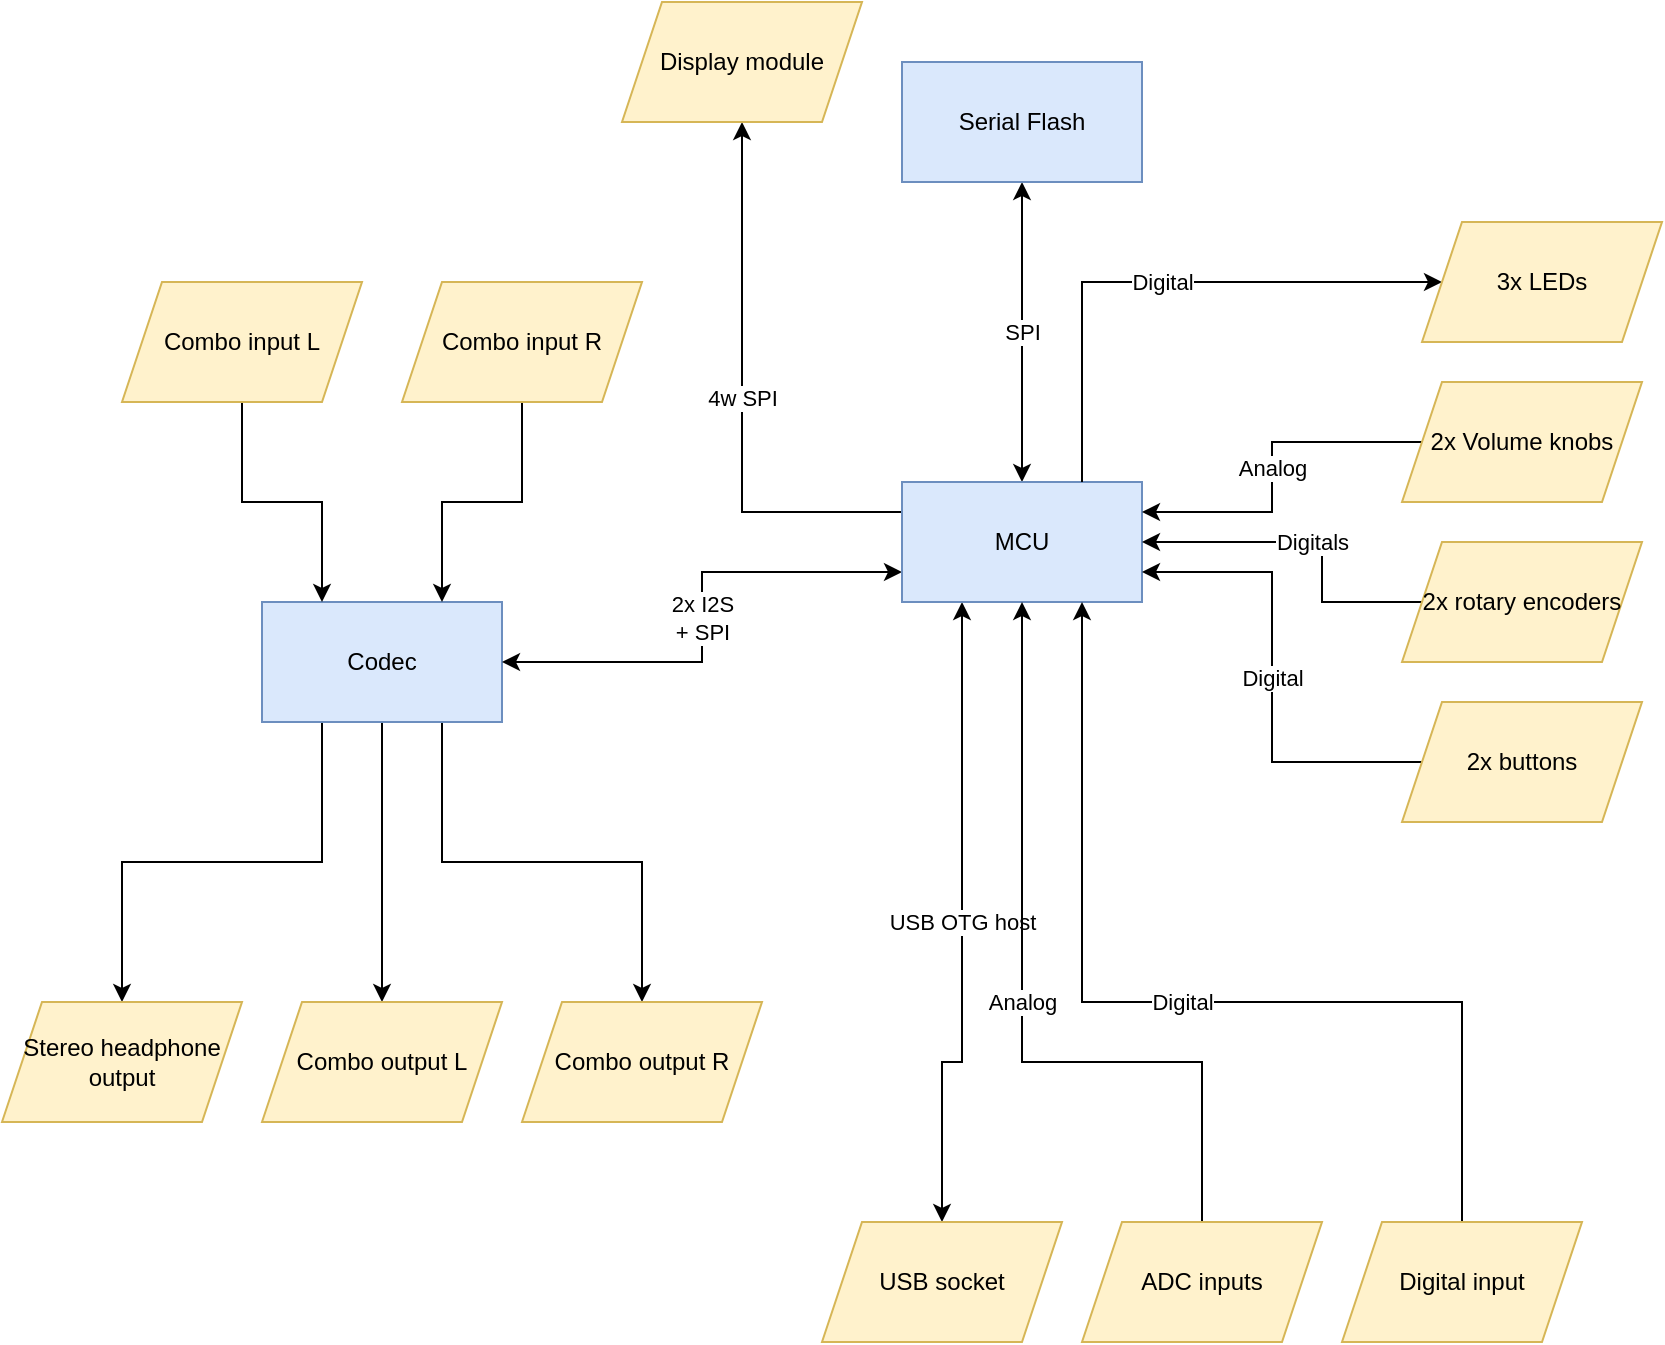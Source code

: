 <mxfile version="24.6.2" type="github">
  <diagram name="Page-1" id="uh2Nt5NAZ1hEic4aWEry">
    <mxGraphModel dx="2280" dy="763" grid="1" gridSize="10" guides="1" tooltips="1" connect="1" arrows="1" fold="1" page="1" pageScale="1" pageWidth="850" pageHeight="1100" math="0" shadow="0">
      <root>
        <mxCell id="0" />
        <mxCell id="1" parent="0" />
        <mxCell id="UstajCVp14i0uRyYP5gG-19" value="" style="edgeStyle=orthogonalEdgeStyle;rounded=0;orthogonalLoop=1;jettySize=auto;html=1;exitX=0.25;exitY=1;exitDx=0;exitDy=0;entryX=0.5;entryY=0;entryDx=0;entryDy=0;" parent="1" source="UstajCVp14i0uRyYP5gG-3" target="UstajCVp14i0uRyYP5gG-18" edge="1">
          <mxGeometry relative="1" as="geometry" />
        </mxCell>
        <mxCell id="UstajCVp14i0uRyYP5gG-20" style="edgeStyle=orthogonalEdgeStyle;rounded=0;orthogonalLoop=1;jettySize=auto;html=1;exitX=0.5;exitY=1;exitDx=0;exitDy=0;entryX=0.5;entryY=0;entryDx=0;entryDy=0;" parent="1" source="UstajCVp14i0uRyYP5gG-3" target="UstajCVp14i0uRyYP5gG-16" edge="1">
          <mxGeometry relative="1" as="geometry" />
        </mxCell>
        <mxCell id="UstajCVp14i0uRyYP5gG-21" style="edgeStyle=orthogonalEdgeStyle;rounded=0;orthogonalLoop=1;jettySize=auto;html=1;exitX=0.75;exitY=1;exitDx=0;exitDy=0;entryX=0.5;entryY=0;entryDx=0;entryDy=0;" parent="1" source="UstajCVp14i0uRyYP5gG-3" target="UstajCVp14i0uRyYP5gG-17" edge="1">
          <mxGeometry relative="1" as="geometry" />
        </mxCell>
        <mxCell id="UstajCVp14i0uRyYP5gG-3" value="Codec" style="rounded=0;whiteSpace=wrap;html=1;fillColor=#dae8fc;strokeColor=#6c8ebf;" parent="1" vertex="1">
          <mxGeometry x="80" y="330" width="120" height="60" as="geometry" />
        </mxCell>
        <mxCell id="UstajCVp14i0uRyYP5gG-7" value="2x I2S&lt;div&gt;+ SPI&lt;/div&gt;" style="edgeStyle=orthogonalEdgeStyle;rounded=0;orthogonalLoop=1;jettySize=auto;html=1;exitX=0;exitY=0.75;exitDx=0;exitDy=0;entryX=1;entryY=0.5;entryDx=0;entryDy=0;startArrow=classic;startFill=1;" parent="1" source="UstajCVp14i0uRyYP5gG-4" target="UstajCVp14i0uRyYP5gG-3" edge="1">
          <mxGeometry relative="1" as="geometry" />
        </mxCell>
        <mxCell id="UstajCVp14i0uRyYP5gG-8" value="SPI" style="edgeStyle=orthogonalEdgeStyle;rounded=0;orthogonalLoop=1;jettySize=auto;html=1;entryX=0.5;entryY=1;entryDx=0;entryDy=0;startArrow=classic;startFill=1;exitX=0.5;exitY=0;exitDx=0;exitDy=0;" parent="1" source="UstajCVp14i0uRyYP5gG-4" target="UstajCVp14i0uRyYP5gG-5" edge="1">
          <mxGeometry relative="1" as="geometry">
            <mxPoint x="130" y="60" as="sourcePoint" />
          </mxGeometry>
        </mxCell>
        <mxCell id="UstajCVp14i0uRyYP5gG-24" value="USB OTG host" style="edgeStyle=orthogonalEdgeStyle;rounded=0;orthogonalLoop=1;jettySize=auto;html=1;exitX=0.25;exitY=1;exitDx=0;exitDy=0;entryX=0.5;entryY=0;entryDx=0;entryDy=0;startArrow=classic;startFill=1;" parent="1" source="UstajCVp14i0uRyYP5gG-4" target="UstajCVp14i0uRyYP5gG-23" edge="1">
          <mxGeometry relative="1" as="geometry">
            <Array as="points">
              <mxPoint x="430" y="560" />
              <mxPoint x="420" y="560" />
            </Array>
          </mxGeometry>
        </mxCell>
        <mxCell id="r3QqPI56EwGwf8NJcsX5-3" value="4w SPI" style="edgeStyle=orthogonalEdgeStyle;rounded=0;orthogonalLoop=1;jettySize=auto;html=1;exitX=0;exitY=0.25;exitDx=0;exitDy=0;entryX=0.5;entryY=1;entryDx=0;entryDy=0;" edge="1" parent="1" source="UstajCVp14i0uRyYP5gG-4" target="r3QqPI56EwGwf8NJcsX5-2">
          <mxGeometry relative="1" as="geometry" />
        </mxCell>
        <mxCell id="UstajCVp14i0uRyYP5gG-4" value="MCU" style="rounded=0;whiteSpace=wrap;html=1;fillColor=#dae8fc;strokeColor=#6c8ebf;" parent="1" vertex="1">
          <mxGeometry x="400" y="270" width="120" height="60" as="geometry" />
        </mxCell>
        <mxCell id="UstajCVp14i0uRyYP5gG-5" value="Serial Flash" style="rounded=0;whiteSpace=wrap;html=1;fillColor=#dae8fc;strokeColor=#6c8ebf;" parent="1" vertex="1">
          <mxGeometry x="400" y="60" width="120" height="60" as="geometry" />
        </mxCell>
        <mxCell id="UstajCVp14i0uRyYP5gG-13" style="edgeStyle=orthogonalEdgeStyle;rounded=0;orthogonalLoop=1;jettySize=auto;html=1;exitX=0.5;exitY=1;exitDx=0;exitDy=0;entryX=0.75;entryY=0;entryDx=0;entryDy=0;" parent="1" source="UstajCVp14i0uRyYP5gG-9" target="UstajCVp14i0uRyYP5gG-3" edge="1">
          <mxGeometry relative="1" as="geometry" />
        </mxCell>
        <mxCell id="UstajCVp14i0uRyYP5gG-9" value="Combo input R" style="shape=parallelogram;perimeter=parallelogramPerimeter;whiteSpace=wrap;html=1;fixedSize=1;fillColor=#fff2cc;strokeColor=#d6b656;" parent="1" vertex="1">
          <mxGeometry x="150" y="170" width="120" height="60" as="geometry" />
        </mxCell>
        <mxCell id="UstajCVp14i0uRyYP5gG-14" style="edgeStyle=orthogonalEdgeStyle;rounded=0;orthogonalLoop=1;jettySize=auto;html=1;exitX=0.5;exitY=1;exitDx=0;exitDy=0;entryX=0.25;entryY=0;entryDx=0;entryDy=0;" parent="1" source="UstajCVp14i0uRyYP5gG-10" target="UstajCVp14i0uRyYP5gG-3" edge="1">
          <mxGeometry relative="1" as="geometry" />
        </mxCell>
        <mxCell id="UstajCVp14i0uRyYP5gG-10" value="Combo input L" style="shape=parallelogram;perimeter=parallelogramPerimeter;whiteSpace=wrap;html=1;fixedSize=1;fillColor=#fff2cc;strokeColor=#d6b656;" parent="1" vertex="1">
          <mxGeometry x="10" y="170" width="120" height="60" as="geometry" />
        </mxCell>
        <mxCell id="UstajCVp14i0uRyYP5gG-16" value="Combo output L" style="shape=parallelogram;perimeter=parallelogramPerimeter;whiteSpace=wrap;html=1;fixedSize=1;fillColor=#fff2cc;strokeColor=#d6b656;" parent="1" vertex="1">
          <mxGeometry x="80" y="530" width="120" height="60" as="geometry" />
        </mxCell>
        <mxCell id="UstajCVp14i0uRyYP5gG-17" value="Combo output R" style="shape=parallelogram;perimeter=parallelogramPerimeter;whiteSpace=wrap;html=1;fixedSize=1;fillColor=#fff2cc;strokeColor=#d6b656;" parent="1" vertex="1">
          <mxGeometry x="210" y="530" width="120" height="60" as="geometry" />
        </mxCell>
        <mxCell id="UstajCVp14i0uRyYP5gG-18" value="Stereo headphone output" style="shape=parallelogram;perimeter=parallelogramPerimeter;whiteSpace=wrap;html=1;fixedSize=1;fillColor=#fff2cc;strokeColor=#d6b656;" parent="1" vertex="1">
          <mxGeometry x="-50" y="530" width="120" height="60" as="geometry" />
        </mxCell>
        <mxCell id="UstajCVp14i0uRyYP5gG-23" value="USB socket" style="shape=parallelogram;perimeter=parallelogramPerimeter;whiteSpace=wrap;html=1;fixedSize=1;fillColor=#fff2cc;strokeColor=#d6b656;" parent="1" vertex="1">
          <mxGeometry x="360" y="640" width="120" height="60" as="geometry" />
        </mxCell>
        <mxCell id="r3QqPI56EwGwf8NJcsX5-9" value="Analog" style="edgeStyle=orthogonalEdgeStyle;rounded=0;orthogonalLoop=1;jettySize=auto;html=1;exitX=0.5;exitY=0;exitDx=0;exitDy=0;entryX=0.5;entryY=1;entryDx=0;entryDy=0;" edge="1" parent="1" source="UstajCVp14i0uRyYP5gG-25" target="UstajCVp14i0uRyYP5gG-4">
          <mxGeometry relative="1" as="geometry">
            <mxPoint x="380" y="250" as="targetPoint" />
            <Array as="points">
              <mxPoint x="550" y="560" />
              <mxPoint x="460" y="560" />
            </Array>
          </mxGeometry>
        </mxCell>
        <mxCell id="UstajCVp14i0uRyYP5gG-25" value="ADC inputs" style="shape=parallelogram;perimeter=parallelogramPerimeter;whiteSpace=wrap;html=1;fixedSize=1;fillColor=#fff2cc;strokeColor=#d6b656;" parent="1" vertex="1">
          <mxGeometry x="490" y="640" width="120" height="60" as="geometry" />
        </mxCell>
        <mxCell id="r3QqPI56EwGwf8NJcsX5-2" value="Display module" style="shape=parallelogram;perimeter=parallelogramPerimeter;whiteSpace=wrap;html=1;fixedSize=1;fillColor=#fff2cc;strokeColor=#d6b656;" vertex="1" parent="1">
          <mxGeometry x="260" y="30" width="120" height="60" as="geometry" />
        </mxCell>
        <mxCell id="r3QqPI56EwGwf8NJcsX5-17" value="Digital" style="edgeStyle=orthogonalEdgeStyle;rounded=0;orthogonalLoop=1;jettySize=auto;html=1;exitX=0;exitY=0.5;exitDx=0;exitDy=0;entryX=0.75;entryY=0;entryDx=0;entryDy=0;startArrow=classic;startFill=1;endArrow=none;endFill=0;" edge="1" parent="1" source="r3QqPI56EwGwf8NJcsX5-4" target="UstajCVp14i0uRyYP5gG-4">
          <mxGeometry relative="1" as="geometry" />
        </mxCell>
        <mxCell id="r3QqPI56EwGwf8NJcsX5-4" value="3x LEDs" style="shape=parallelogram;perimeter=parallelogramPerimeter;whiteSpace=wrap;html=1;fixedSize=1;fillColor=#fff2cc;strokeColor=#d6b656;" vertex="1" parent="1">
          <mxGeometry x="660" y="140" width="120" height="60" as="geometry" />
        </mxCell>
        <mxCell id="r3QqPI56EwGwf8NJcsX5-8" value="Digital" style="edgeStyle=orthogonalEdgeStyle;rounded=0;orthogonalLoop=1;jettySize=auto;html=1;exitX=0.5;exitY=0;exitDx=0;exitDy=0;entryX=0.75;entryY=1;entryDx=0;entryDy=0;" edge="1" parent="1" source="r3QqPI56EwGwf8NJcsX5-7" target="UstajCVp14i0uRyYP5gG-4">
          <mxGeometry relative="1" as="geometry">
            <Array as="points">
              <mxPoint x="680" y="530" />
              <mxPoint x="490" y="530" />
            </Array>
          </mxGeometry>
        </mxCell>
        <mxCell id="r3QqPI56EwGwf8NJcsX5-7" value="Digital input" style="shape=parallelogram;perimeter=parallelogramPerimeter;whiteSpace=wrap;html=1;fixedSize=1;fillColor=#fff2cc;strokeColor=#d6b656;" vertex="1" parent="1">
          <mxGeometry x="620" y="640" width="120" height="60" as="geometry" />
        </mxCell>
        <mxCell id="r3QqPI56EwGwf8NJcsX5-11" value="Analog" style="edgeStyle=orthogonalEdgeStyle;rounded=0;orthogonalLoop=1;jettySize=auto;html=1;exitX=0;exitY=0.5;exitDx=0;exitDy=0;entryX=1;entryY=0.25;entryDx=0;entryDy=0;" edge="1" parent="1" source="r3QqPI56EwGwf8NJcsX5-10" target="UstajCVp14i0uRyYP5gG-4">
          <mxGeometry relative="1" as="geometry" />
        </mxCell>
        <mxCell id="r3QqPI56EwGwf8NJcsX5-10" value="2x Volume knobs" style="shape=parallelogram;perimeter=parallelogramPerimeter;whiteSpace=wrap;html=1;fixedSize=1;fillColor=#fff2cc;strokeColor=#d6b656;" vertex="1" parent="1">
          <mxGeometry x="650" y="220" width="120" height="60" as="geometry" />
        </mxCell>
        <mxCell id="r3QqPI56EwGwf8NJcsX5-13" value="Digitals" style="edgeStyle=orthogonalEdgeStyle;rounded=0;orthogonalLoop=1;jettySize=auto;html=1;exitX=0;exitY=0.5;exitDx=0;exitDy=0;entryX=1;entryY=0.5;entryDx=0;entryDy=0;" edge="1" parent="1" source="r3QqPI56EwGwf8NJcsX5-12" target="UstajCVp14i0uRyYP5gG-4">
          <mxGeometry relative="1" as="geometry">
            <Array as="points">
              <mxPoint x="610" y="330" />
              <mxPoint x="610" y="300" />
            </Array>
          </mxGeometry>
        </mxCell>
        <mxCell id="r3QqPI56EwGwf8NJcsX5-12" value="2x rotary encoders" style="shape=parallelogram;perimeter=parallelogramPerimeter;whiteSpace=wrap;html=1;fixedSize=1;fillColor=#fff2cc;strokeColor=#d6b656;" vertex="1" parent="1">
          <mxGeometry x="650" y="300" width="120" height="60" as="geometry" />
        </mxCell>
        <mxCell id="r3QqPI56EwGwf8NJcsX5-15" value="Digital" style="edgeStyle=orthogonalEdgeStyle;rounded=0;orthogonalLoop=1;jettySize=auto;html=1;exitX=0;exitY=0.5;exitDx=0;exitDy=0;entryX=1;entryY=0.75;entryDx=0;entryDy=0;" edge="1" parent="1" source="r3QqPI56EwGwf8NJcsX5-14" target="UstajCVp14i0uRyYP5gG-4">
          <mxGeometry relative="1" as="geometry" />
        </mxCell>
        <mxCell id="r3QqPI56EwGwf8NJcsX5-14" value="2x buttons" style="shape=parallelogram;perimeter=parallelogramPerimeter;whiteSpace=wrap;html=1;fixedSize=1;fillColor=#fff2cc;strokeColor=#d6b656;" vertex="1" parent="1">
          <mxGeometry x="650" y="380" width="120" height="60" as="geometry" />
        </mxCell>
      </root>
    </mxGraphModel>
  </diagram>
</mxfile>
